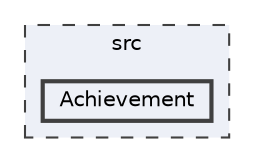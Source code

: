 digraph "src/Achievement"
{
 // LATEX_PDF_SIZE
  bgcolor="transparent";
  edge [fontname=Helvetica,fontsize=10,labelfontname=Helvetica,labelfontsize=10];
  node [fontname=Helvetica,fontsize=10,shape=box,height=0.2,width=0.4];
  compound=true
  subgraph clusterdir_68267d1309a1af8e8297ef4c3efbcdba {
    graph [ bgcolor="#edf0f7", pencolor="grey25", label="src", fontname=Helvetica,fontsize=10 style="filled,dashed", URL="dir_68267d1309a1af8e8297ef4c3efbcdba.html",tooltip=""]
  dir_a908984d6c8fddd7a8297ba151058f4e [label="Achievement", fillcolor="#edf0f7", color="grey25", style="filled,bold", URL="dir_a908984d6c8fddd7a8297ba151058f4e.html",tooltip=""];
  }
}
